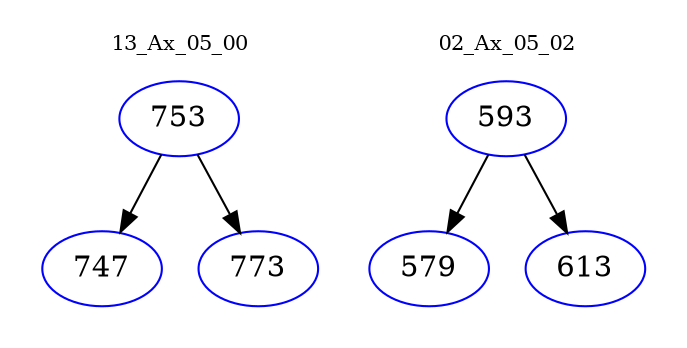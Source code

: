 digraph{
subgraph cluster_0 {
color = white
label = "13_Ax_05_00";
fontsize=10;
T0_753 [label="753", color="blue"]
T0_753 -> T0_747 [color="black"]
T0_747 [label="747", color="blue"]
T0_753 -> T0_773 [color="black"]
T0_773 [label="773", color="blue"]
}
subgraph cluster_1 {
color = white
label = "02_Ax_05_02";
fontsize=10;
T1_593 [label="593", color="blue"]
T1_593 -> T1_579 [color="black"]
T1_579 [label="579", color="blue"]
T1_593 -> T1_613 [color="black"]
T1_613 [label="613", color="blue"]
}
}
